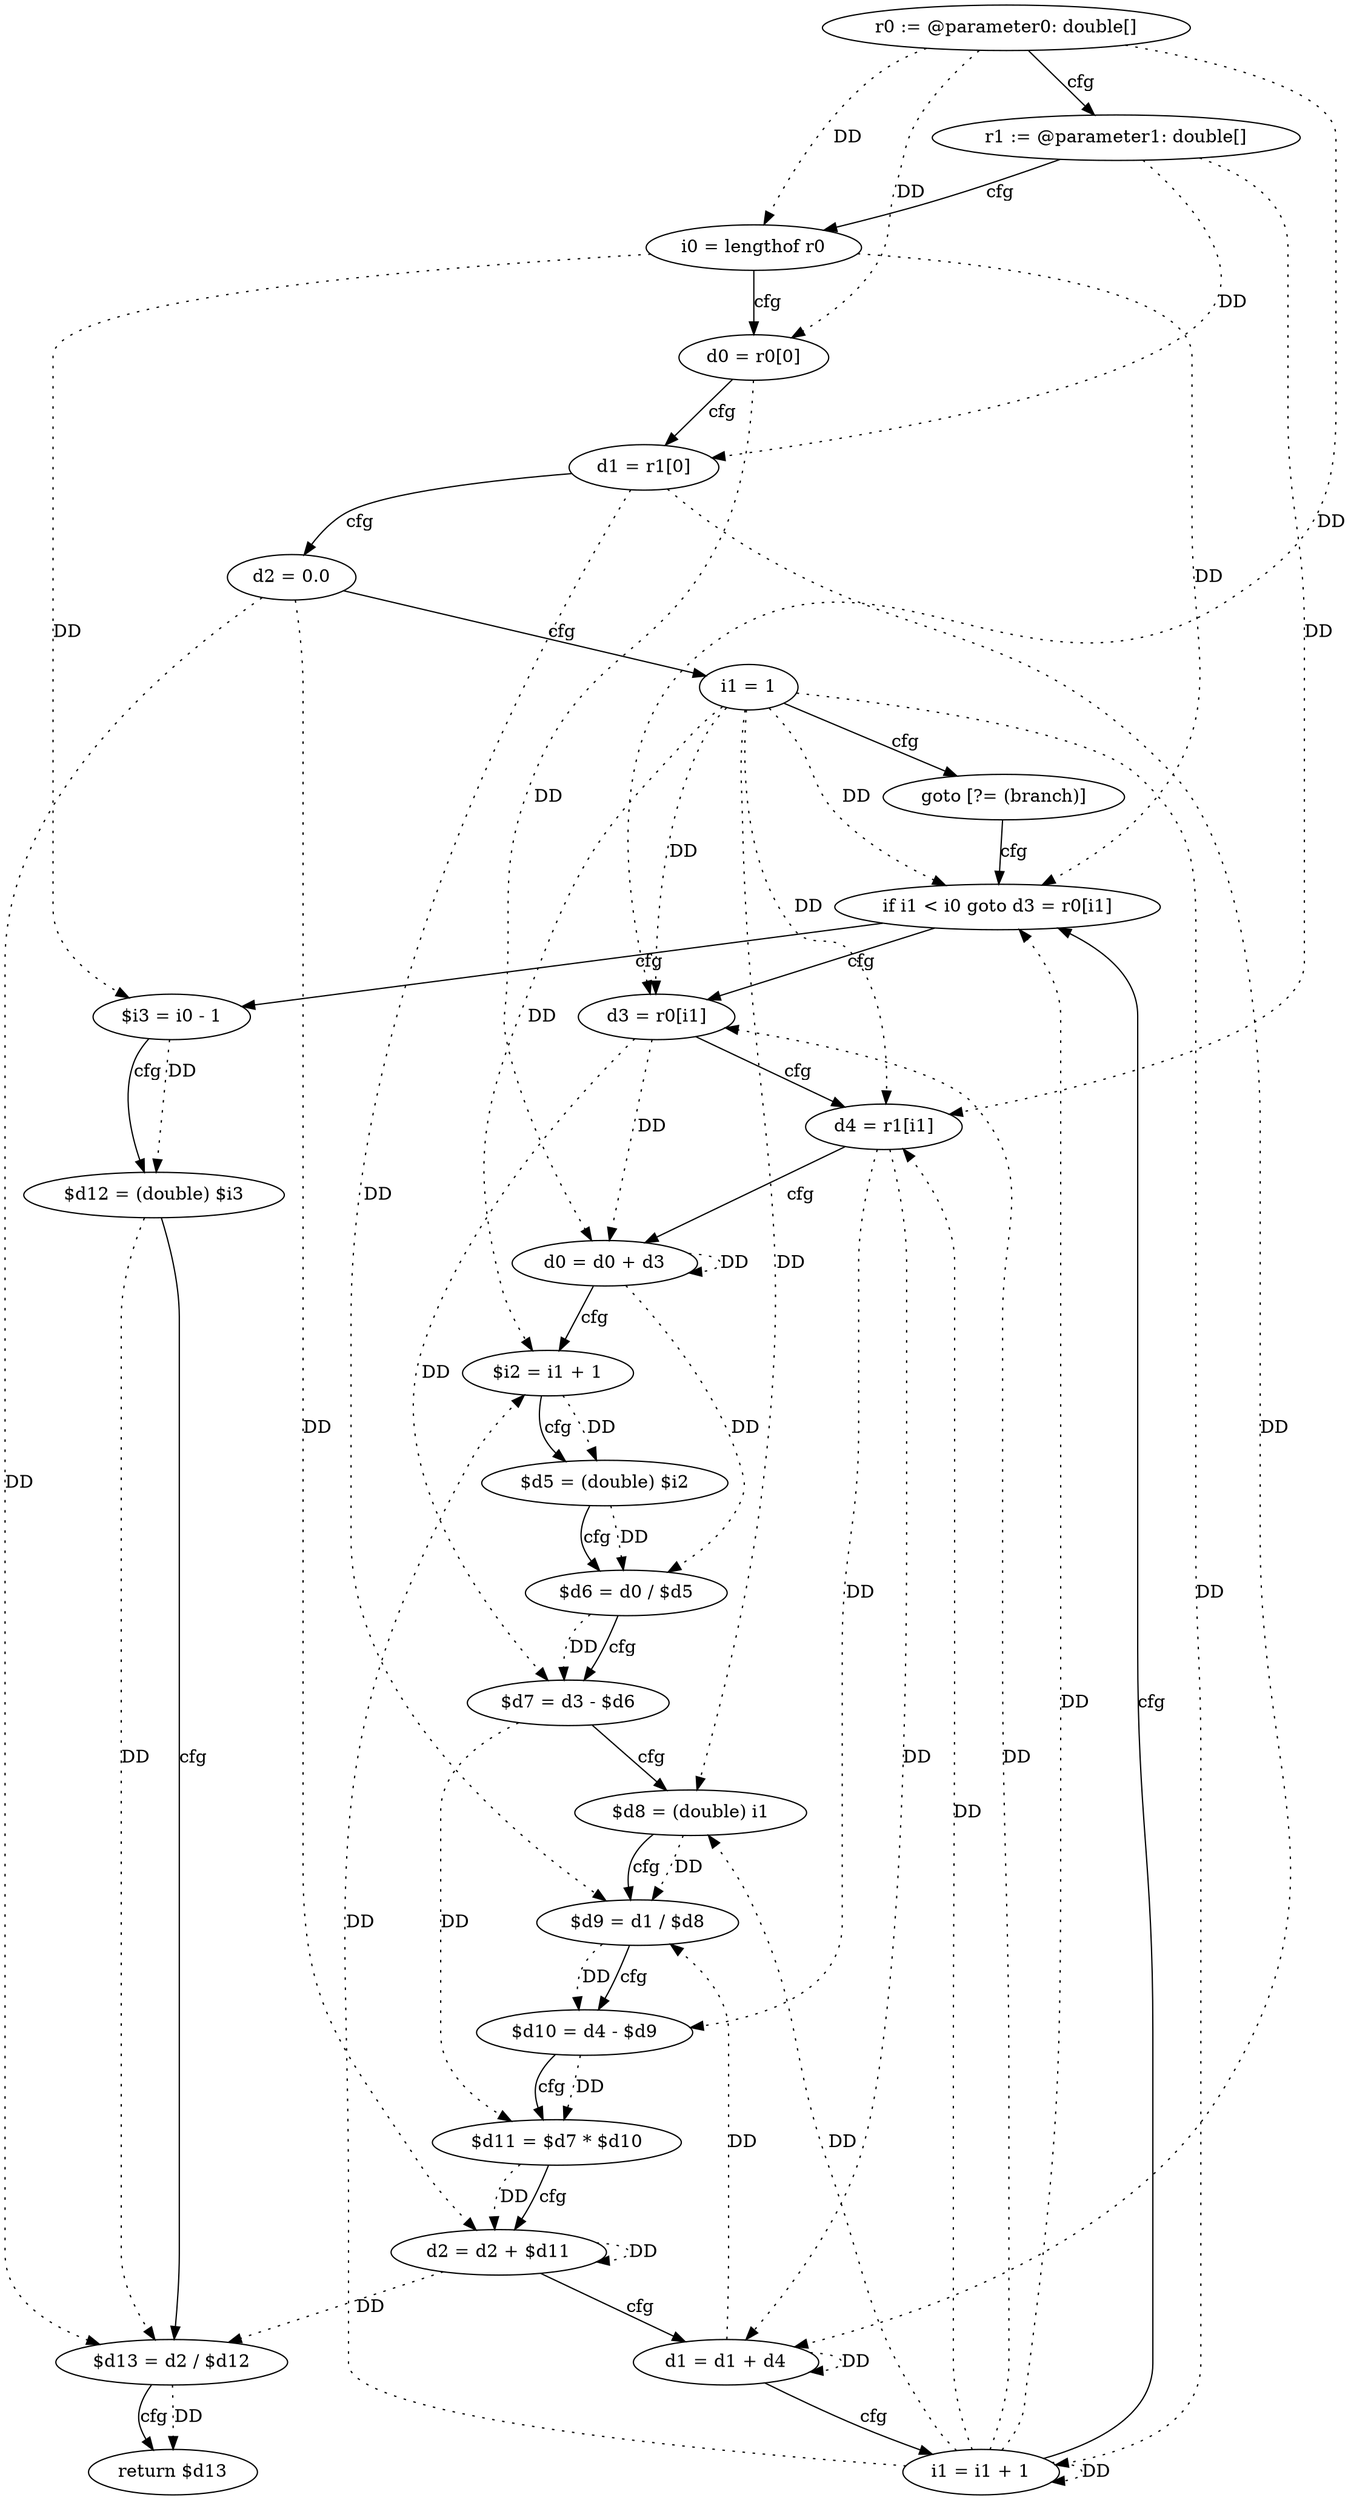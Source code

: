 digraph "covariance" {
    "0" [label="r0 := @parameter0: double[]",];
    "1" [label="r1 := @parameter1: double[]",];
    "2" [label="i0 = lengthof r0",];
    "3" [label="d0 = r0[0]",];
    "4" [label="d1 = r1[0]",];
    "5" [label="d2 = 0.0",];
    "6" [label="i1 = 1",];
    "7" [label="goto [?= (branch)]",];
    "8" [label="d3 = r0[i1]",];
    "9" [label="d4 = r1[i1]",];
    "10" [label="d0 = d0 + d3",];
    "11" [label="$i2 = i1 + 1",];
    "12" [label="$d5 = (double) $i2",];
    "13" [label="$d6 = d0 / $d5",];
    "14" [label="$d7 = d3 - $d6",];
    "15" [label="$d8 = (double) i1",];
    "16" [label="$d9 = d1 / $d8",];
    "17" [label="$d10 = d4 - $d9",];
    "18" [label="$d11 = $d7 * $d10",];
    "19" [label="d2 = d2 + $d11",];
    "20" [label="d1 = d1 + d4",];
    "21" [label="i1 = i1 + 1",];
    "22" [label="if i1 < i0 goto d3 = r0[i1]",];
    "23" [label="$i3 = i0 - 1",];
    "24" [label="$d12 = (double) $i3",];
    "25" [label="$d13 = d2 / $d12",];
    "26" [label="return $d13",];
    "0"->"2" [label="DD",style=dotted,];
    "0"->"3" [label="DD",style=dotted,];
    "0"->"8" [label="DD",style=dotted,];
    "1"->"4" [label="DD",style=dotted,];
    "1"->"9" [label="DD",style=dotted,];
    "2"->"22" [label="DD",style=dotted,];
    "2"->"23" [label="DD",style=dotted,];
    "3"->"10" [label="DD",style=dotted,];
    "4"->"16" [label="DD",style=dotted,];
    "4"->"20" [label="DD",style=dotted,];
    "5"->"19" [label="DD",style=dotted,];
    "5"->"25" [label="DD",style=dotted,];
    "6"->"8" [label="DD",style=dotted,];
    "6"->"9" [label="DD",style=dotted,];
    "6"->"11" [label="DD",style=dotted,];
    "6"->"15" [label="DD",style=dotted,];
    "6"->"21" [label="DD",style=dotted,];
    "6"->"22" [label="DD",style=dotted,];
    "8"->"10" [label="DD",style=dotted,];
    "8"->"14" [label="DD",style=dotted,];
    "9"->"17" [label="DD",style=dotted,];
    "9"->"20" [label="DD",style=dotted,];
    "10"->"10" [label="DD",style=dotted,];
    "10"->"13" [label="DD",style=dotted,];
    "11"->"12" [label="DD",style=dotted,];
    "12"->"13" [label="DD",style=dotted,];
    "13"->"14" [label="DD",style=dotted,];
    "14"->"18" [label="DD",style=dotted,];
    "15"->"16" [label="DD",style=dotted,];
    "16"->"17" [label="DD",style=dotted,];
    "17"->"18" [label="DD",style=dotted,];
    "18"->"19" [label="DD",style=dotted,];
    "19"->"19" [label="DD",style=dotted,];
    "19"->"25" [label="DD",style=dotted,];
    "20"->"16" [label="DD",style=dotted,];
    "20"->"20" [label="DD",style=dotted,];
    "21"->"8" [label="DD",style=dotted,];
    "21"->"9" [label="DD",style=dotted,];
    "21"->"11" [label="DD",style=dotted,];
    "21"->"15" [label="DD",style=dotted,];
    "21"->"21" [label="DD",style=dotted,];
    "21"->"22" [label="DD",style=dotted,];
    "23"->"24" [label="DD",style=dotted,];
    "24"->"25" [label="DD",style=dotted,];
    "25"->"26" [label="DD",style=dotted,];
    "0"->"1" [label="cfg",];
    "1"->"2" [label="cfg",];
    "2"->"3" [label="cfg",];
    "3"->"4" [label="cfg",];
    "4"->"5" [label="cfg",];
    "5"->"6" [label="cfg",];
    "6"->"7" [label="cfg",];
    "7"->"22" [label="cfg",];
    "8"->"9" [label="cfg",];
    "9"->"10" [label="cfg",];
    "10"->"11" [label="cfg",];
    "11"->"12" [label="cfg",];
    "12"->"13" [label="cfg",];
    "13"->"14" [label="cfg",];
    "14"->"15" [label="cfg",];
    "15"->"16" [label="cfg",];
    "16"->"17" [label="cfg",];
    "17"->"18" [label="cfg",];
    "18"->"19" [label="cfg",];
    "19"->"20" [label="cfg",];
    "20"->"21" [label="cfg",];
    "21"->"22" [label="cfg",];
    "22"->"23" [label="cfg",];
    "22"->"8" [label="cfg",];
    "23"->"24" [label="cfg",];
    "24"->"25" [label="cfg",];
    "25"->"26" [label="cfg",];
}
